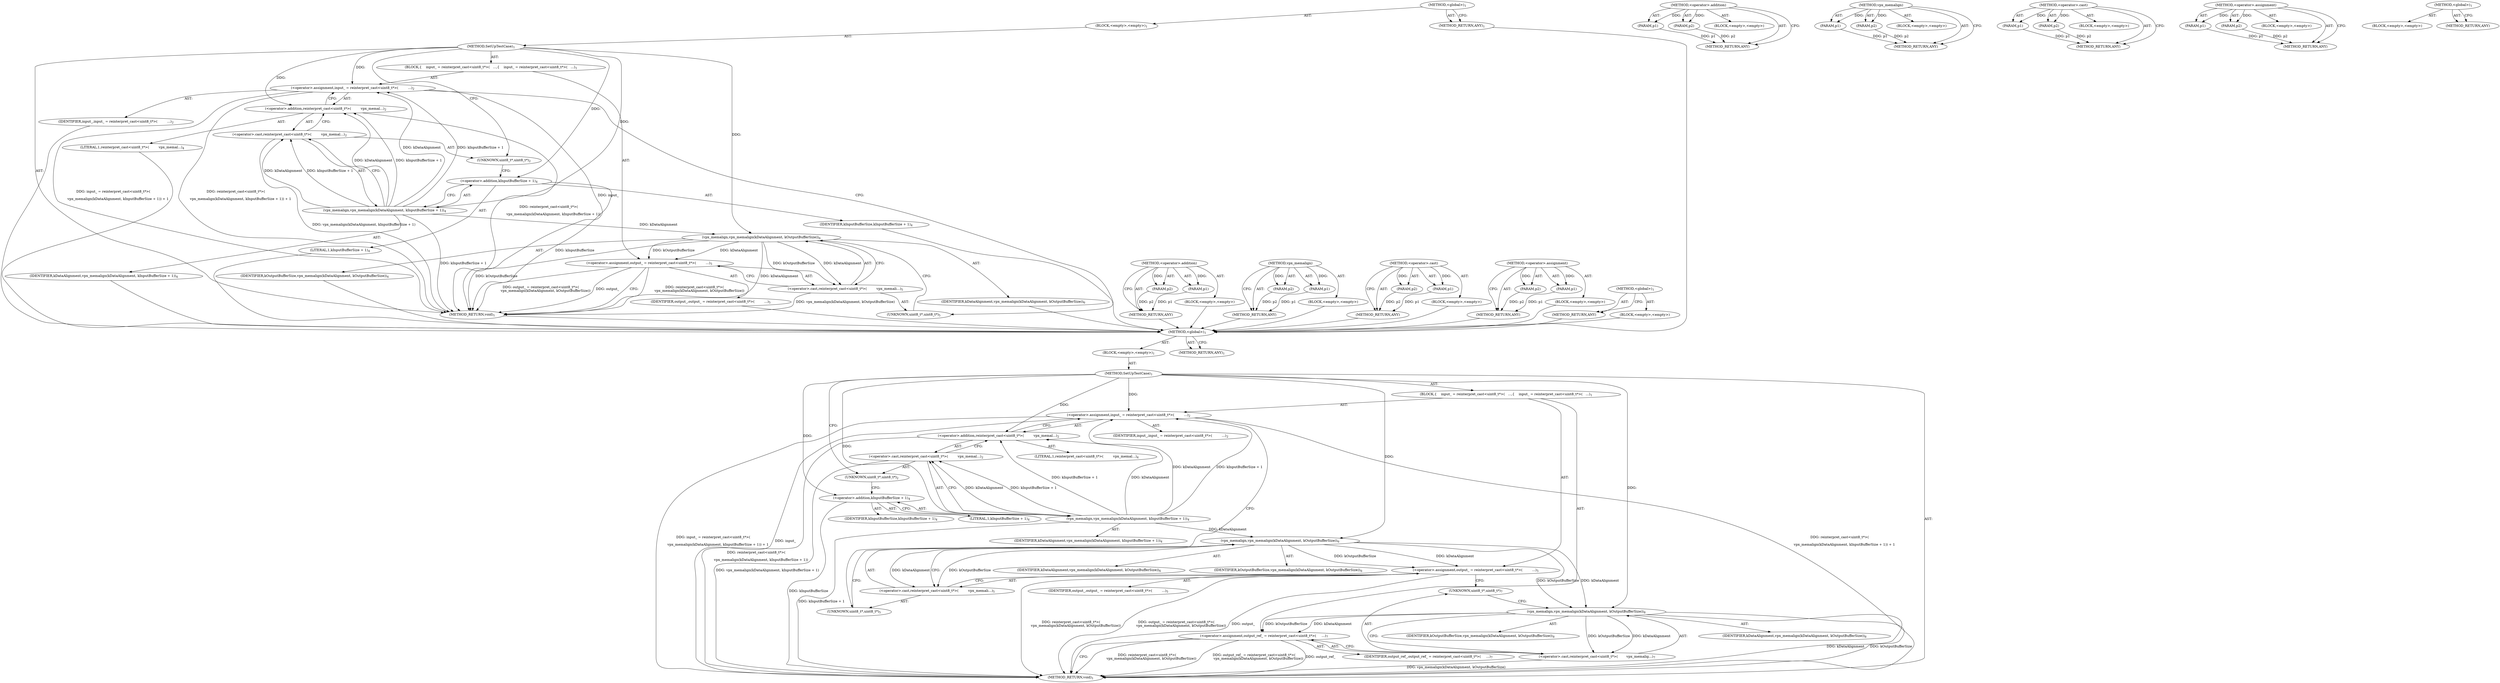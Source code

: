 digraph "&lt;global&gt;" {
vulnerable_6 [label=<(METHOD,&lt;global&gt;)<SUB>1</SUB>>];
vulnerable_7 [label=<(BLOCK,&lt;empty&gt;,&lt;empty&gt;)<SUB>1</SUB>>];
vulnerable_8 [label=<(METHOD,SetUpTestCase)<SUB>1</SUB>>];
vulnerable_9 [label=<(BLOCK,{
    input_ = reinterpret_cast&lt;uint8_t*&gt;(

   ...,{
    input_ = reinterpret_cast&lt;uint8_t*&gt;(

   ...)<SUB>1</SUB>>];
vulnerable_10 [label=<(&lt;operator&gt;.assignment,input_ = reinterpret_cast&lt;uint8_t*&gt;(

         ...)<SUB>2</SUB>>];
vulnerable_11 [label=<(IDENTIFIER,input_,input_ = reinterpret_cast&lt;uint8_t*&gt;(

         ...)<SUB>2</SUB>>];
vulnerable_12 [label=<(&lt;operator&gt;.addition,reinterpret_cast&lt;uint8_t*&gt;(

         vpx_memal...)<SUB>2</SUB>>];
vulnerable_13 [label=<(&lt;operator&gt;.cast,reinterpret_cast&lt;uint8_t*&gt;(

         vpx_memal...)<SUB>2</SUB>>];
vulnerable_14 [label=<(UNKNOWN,uint8_t*,uint8_t*)<SUB>2</SUB>>];
vulnerable_15 [label=<(vpx_memalign,vpx_memalign(kDataAlignment, kInputBufferSize + 1))<SUB>4</SUB>>];
vulnerable_16 [label=<(IDENTIFIER,kDataAlignment,vpx_memalign(kDataAlignment, kInputBufferSize + 1))<SUB>4</SUB>>];
vulnerable_17 [label=<(&lt;operator&gt;.addition,kInputBufferSize + 1)<SUB>4</SUB>>];
vulnerable_18 [label=<(IDENTIFIER,kInputBufferSize,kInputBufferSize + 1)<SUB>4</SUB>>];
vulnerable_19 [label=<(LITERAL,1,kInputBufferSize + 1)<SUB>4</SUB>>];
vulnerable_20 [label=<(LITERAL,1,reinterpret_cast&lt;uint8_t*&gt;(

         vpx_memal...)<SUB>4</SUB>>];
vulnerable_21 [label=<(&lt;operator&gt;.assignment,output_ = reinterpret_cast&lt;uint8_t*&gt;(
         ...)<SUB>5</SUB>>];
vulnerable_22 [label=<(IDENTIFIER,output_,output_ = reinterpret_cast&lt;uint8_t*&gt;(
         ...)<SUB>5</SUB>>];
vulnerable_23 [label=<(&lt;operator&gt;.cast,reinterpret_cast&lt;uint8_t*&gt;(
         vpx_memali...)<SUB>5</SUB>>];
vulnerable_24 [label=<(UNKNOWN,uint8_t*,uint8_t*)<SUB>5</SUB>>];
vulnerable_25 [label=<(vpx_memalign,vpx_memalign(kDataAlignment, kOutputBufferSize))<SUB>6</SUB>>];
vulnerable_26 [label=<(IDENTIFIER,kDataAlignment,vpx_memalign(kDataAlignment, kOutputBufferSize))<SUB>6</SUB>>];
vulnerable_27 [label=<(IDENTIFIER,kOutputBufferSize,vpx_memalign(kDataAlignment, kOutputBufferSize))<SUB>6</SUB>>];
vulnerable_28 [label=<(METHOD_RETURN,void)<SUB>1</SUB>>];
vulnerable_30 [label=<(METHOD_RETURN,ANY)<SUB>1</SUB>>];
vulnerable_50 [label=<(METHOD,&lt;operator&gt;.addition)>];
vulnerable_51 [label=<(PARAM,p1)>];
vulnerable_52 [label=<(PARAM,p2)>];
vulnerable_53 [label=<(BLOCK,&lt;empty&gt;,&lt;empty&gt;)>];
vulnerable_54 [label=<(METHOD_RETURN,ANY)>];
vulnerable_60 [label=<(METHOD,vpx_memalign)>];
vulnerable_61 [label=<(PARAM,p1)>];
vulnerable_62 [label=<(PARAM,p2)>];
vulnerable_63 [label=<(BLOCK,&lt;empty&gt;,&lt;empty&gt;)>];
vulnerable_64 [label=<(METHOD_RETURN,ANY)>];
vulnerable_55 [label=<(METHOD,&lt;operator&gt;.cast)>];
vulnerable_56 [label=<(PARAM,p1)>];
vulnerable_57 [label=<(PARAM,p2)>];
vulnerable_58 [label=<(BLOCK,&lt;empty&gt;,&lt;empty&gt;)>];
vulnerable_59 [label=<(METHOD_RETURN,ANY)>];
vulnerable_45 [label=<(METHOD,&lt;operator&gt;.assignment)>];
vulnerable_46 [label=<(PARAM,p1)>];
vulnerable_47 [label=<(PARAM,p2)>];
vulnerable_48 [label=<(BLOCK,&lt;empty&gt;,&lt;empty&gt;)>];
vulnerable_49 [label=<(METHOD_RETURN,ANY)>];
vulnerable_39 [label=<(METHOD,&lt;global&gt;)<SUB>1</SUB>>];
vulnerable_40 [label=<(BLOCK,&lt;empty&gt;,&lt;empty&gt;)>];
vulnerable_41 [label=<(METHOD_RETURN,ANY)>];
fixed_6 [label=<(METHOD,&lt;global&gt;)<SUB>1</SUB>>];
fixed_7 [label=<(BLOCK,&lt;empty&gt;,&lt;empty&gt;)<SUB>1</SUB>>];
fixed_8 [label=<(METHOD,SetUpTestCase)<SUB>1</SUB>>];
fixed_9 [label=<(BLOCK,{
    input_ = reinterpret_cast&lt;uint8_t*&gt;(

   ...,{
    input_ = reinterpret_cast&lt;uint8_t*&gt;(

   ...)<SUB>1</SUB>>];
fixed_10 [label=<(&lt;operator&gt;.assignment,input_ = reinterpret_cast&lt;uint8_t*&gt;(

         ...)<SUB>2</SUB>>];
fixed_11 [label=<(IDENTIFIER,input_,input_ = reinterpret_cast&lt;uint8_t*&gt;(

         ...)<SUB>2</SUB>>];
fixed_12 [label=<(&lt;operator&gt;.addition,reinterpret_cast&lt;uint8_t*&gt;(

         vpx_memal...)<SUB>2</SUB>>];
fixed_13 [label=<(&lt;operator&gt;.cast,reinterpret_cast&lt;uint8_t*&gt;(

         vpx_memal...)<SUB>2</SUB>>];
fixed_14 [label=<(UNKNOWN,uint8_t*,uint8_t*)<SUB>2</SUB>>];
fixed_15 [label=<(vpx_memalign,vpx_memalign(kDataAlignment, kInputBufferSize + 1))<SUB>4</SUB>>];
fixed_16 [label=<(IDENTIFIER,kDataAlignment,vpx_memalign(kDataAlignment, kInputBufferSize + 1))<SUB>4</SUB>>];
fixed_17 [label=<(&lt;operator&gt;.addition,kInputBufferSize + 1)<SUB>4</SUB>>];
fixed_18 [label=<(IDENTIFIER,kInputBufferSize,kInputBufferSize + 1)<SUB>4</SUB>>];
fixed_19 [label=<(LITERAL,1,kInputBufferSize + 1)<SUB>4</SUB>>];
fixed_20 [label=<(LITERAL,1,reinterpret_cast&lt;uint8_t*&gt;(

         vpx_memal...)<SUB>4</SUB>>];
fixed_21 [label=<(&lt;operator&gt;.assignment,output_ = reinterpret_cast&lt;uint8_t*&gt;(
         ...)<SUB>5</SUB>>];
fixed_22 [label=<(IDENTIFIER,output_,output_ = reinterpret_cast&lt;uint8_t*&gt;(
         ...)<SUB>5</SUB>>];
fixed_23 [label=<(&lt;operator&gt;.cast,reinterpret_cast&lt;uint8_t*&gt;(
         vpx_memali...)<SUB>5</SUB>>];
fixed_24 [label=<(UNKNOWN,uint8_t*,uint8_t*)<SUB>5</SUB>>];
fixed_25 [label=<(vpx_memalign,vpx_memalign(kDataAlignment, kOutputBufferSize))<SUB>6</SUB>>];
fixed_26 [label=<(IDENTIFIER,kDataAlignment,vpx_memalign(kDataAlignment, kOutputBufferSize))<SUB>6</SUB>>];
fixed_27 [label=<(IDENTIFIER,kOutputBufferSize,vpx_memalign(kDataAlignment, kOutputBufferSize))<SUB>6</SUB>>];
fixed_28 [label=<(&lt;operator&gt;.assignment,output_ref_ = reinterpret_cast&lt;uint8_t*&gt;(
     ...)<SUB>7</SUB>>];
fixed_29 [label=<(IDENTIFIER,output_ref_,output_ref_ = reinterpret_cast&lt;uint8_t*&gt;(
     ...)<SUB>7</SUB>>];
fixed_30 [label=<(&lt;operator&gt;.cast,reinterpret_cast&lt;uint8_t*&gt;(
        vpx_memalig...)<SUB>7</SUB>>];
fixed_31 [label=<(UNKNOWN,uint8_t*,uint8_t*)<SUB>7</SUB>>];
fixed_32 [label=<(vpx_memalign,vpx_memalign(kDataAlignment, kOutputBufferSize))<SUB>8</SUB>>];
fixed_33 [label=<(IDENTIFIER,kDataAlignment,vpx_memalign(kDataAlignment, kOutputBufferSize))<SUB>8</SUB>>];
fixed_34 [label=<(IDENTIFIER,kOutputBufferSize,vpx_memalign(kDataAlignment, kOutputBufferSize))<SUB>8</SUB>>];
fixed_35 [label=<(METHOD_RETURN,void)<SUB>1</SUB>>];
fixed_37 [label=<(METHOD_RETURN,ANY)<SUB>1</SUB>>];
fixed_57 [label=<(METHOD,&lt;operator&gt;.addition)>];
fixed_58 [label=<(PARAM,p1)>];
fixed_59 [label=<(PARAM,p2)>];
fixed_60 [label=<(BLOCK,&lt;empty&gt;,&lt;empty&gt;)>];
fixed_61 [label=<(METHOD_RETURN,ANY)>];
fixed_67 [label=<(METHOD,vpx_memalign)>];
fixed_68 [label=<(PARAM,p1)>];
fixed_69 [label=<(PARAM,p2)>];
fixed_70 [label=<(BLOCK,&lt;empty&gt;,&lt;empty&gt;)>];
fixed_71 [label=<(METHOD_RETURN,ANY)>];
fixed_62 [label=<(METHOD,&lt;operator&gt;.cast)>];
fixed_63 [label=<(PARAM,p1)>];
fixed_64 [label=<(PARAM,p2)>];
fixed_65 [label=<(BLOCK,&lt;empty&gt;,&lt;empty&gt;)>];
fixed_66 [label=<(METHOD_RETURN,ANY)>];
fixed_52 [label=<(METHOD,&lt;operator&gt;.assignment)>];
fixed_53 [label=<(PARAM,p1)>];
fixed_54 [label=<(PARAM,p2)>];
fixed_55 [label=<(BLOCK,&lt;empty&gt;,&lt;empty&gt;)>];
fixed_56 [label=<(METHOD_RETURN,ANY)>];
fixed_46 [label=<(METHOD,&lt;global&gt;)<SUB>1</SUB>>];
fixed_47 [label=<(BLOCK,&lt;empty&gt;,&lt;empty&gt;)>];
fixed_48 [label=<(METHOD_RETURN,ANY)>];
vulnerable_6 -> vulnerable_7  [key=0, label="AST: "];
vulnerable_6 -> vulnerable_30  [key=0, label="AST: "];
vulnerable_6 -> vulnerable_30  [key=1, label="CFG: "];
vulnerable_7 -> vulnerable_8  [key=0, label="AST: "];
vulnerable_8 -> vulnerable_9  [key=0, label="AST: "];
vulnerable_8 -> vulnerable_28  [key=0, label="AST: "];
vulnerable_8 -> vulnerable_14  [key=0, label="CFG: "];
vulnerable_8 -> vulnerable_10  [key=0, label="DDG: "];
vulnerable_8 -> vulnerable_12  [key=0, label="DDG: "];
vulnerable_8 -> vulnerable_25  [key=0, label="DDG: "];
vulnerable_8 -> vulnerable_15  [key=0, label="DDG: "];
vulnerable_8 -> vulnerable_17  [key=0, label="DDG: "];
vulnerable_9 -> vulnerable_10  [key=0, label="AST: "];
vulnerable_9 -> vulnerable_21  [key=0, label="AST: "];
vulnerable_10 -> vulnerable_11  [key=0, label="AST: "];
vulnerable_10 -> vulnerable_12  [key=0, label="AST: "];
vulnerable_10 -> vulnerable_24  [key=0, label="CFG: "];
vulnerable_10 -> vulnerable_28  [key=0, label="DDG: reinterpret_cast&lt;uint8_t*&gt;(

         vpx_memalign(kDataAlignment, kInputBufferSize + 1)) + 1"];
vulnerable_10 -> vulnerable_28  [key=1, label="DDG: input_ = reinterpret_cast&lt;uint8_t*&gt;(

         vpx_memalign(kDataAlignment, kInputBufferSize + 1)) + 1"];
vulnerable_10 -> vulnerable_28  [key=2, label="DDG: input_"];
vulnerable_11 -> fixed_6  [key=0];
vulnerable_12 -> vulnerable_13  [key=0, label="AST: "];
vulnerable_12 -> vulnerable_20  [key=0, label="AST: "];
vulnerable_12 -> vulnerable_10  [key=0, label="CFG: "];
vulnerable_12 -> vulnerable_28  [key=0, label="DDG: reinterpret_cast&lt;uint8_t*&gt;(

         vpx_memalign(kDataAlignment, kInputBufferSize + 1))"];
vulnerable_13 -> vulnerable_14  [key=0, label="AST: "];
vulnerable_13 -> vulnerable_15  [key=0, label="AST: "];
vulnerable_13 -> vulnerable_12  [key=0, label="CFG: "];
vulnerable_13 -> vulnerable_28  [key=0, label="DDG: vpx_memalign(kDataAlignment, kInputBufferSize + 1)"];
vulnerable_14 -> vulnerable_17  [key=0, label="CFG: "];
vulnerable_15 -> vulnerable_16  [key=0, label="AST: "];
vulnerable_15 -> vulnerable_17  [key=0, label="AST: "];
vulnerable_15 -> vulnerable_13  [key=0, label="CFG: "];
vulnerable_15 -> vulnerable_13  [key=1, label="DDG: kDataAlignment"];
vulnerable_15 -> vulnerable_13  [key=2, label="DDG: kInputBufferSize + 1"];
vulnerable_15 -> vulnerable_28  [key=0, label="DDG: kInputBufferSize + 1"];
vulnerable_15 -> vulnerable_10  [key=0, label="DDG: kDataAlignment"];
vulnerable_15 -> vulnerable_10  [key=1, label="DDG: kInputBufferSize + 1"];
vulnerable_15 -> vulnerable_12  [key=0, label="DDG: kDataAlignment"];
vulnerable_15 -> vulnerable_12  [key=1, label="DDG: kInputBufferSize + 1"];
vulnerable_15 -> vulnerable_25  [key=0, label="DDG: kDataAlignment"];
vulnerable_16 -> fixed_6  [key=0];
vulnerable_17 -> vulnerable_18  [key=0, label="AST: "];
vulnerable_17 -> vulnerable_19  [key=0, label="AST: "];
vulnerable_17 -> vulnerable_15  [key=0, label="CFG: "];
vulnerable_17 -> vulnerable_28  [key=0, label="DDG: kInputBufferSize"];
vulnerable_18 -> fixed_6  [key=0];
vulnerable_19 -> fixed_6  [key=0];
vulnerable_20 -> fixed_6  [key=0];
vulnerable_21 -> vulnerable_22  [key=0, label="AST: "];
vulnerable_21 -> vulnerable_23  [key=0, label="AST: "];
vulnerable_21 -> vulnerable_28  [key=0, label="CFG: "];
vulnerable_21 -> vulnerable_28  [key=1, label="DDG: reinterpret_cast&lt;uint8_t*&gt;(
         vpx_memalign(kDataAlignment, kOutputBufferSize))"];
vulnerable_21 -> vulnerable_28  [key=2, label="DDG: output_ = reinterpret_cast&lt;uint8_t*&gt;(
         vpx_memalign(kDataAlignment, kOutputBufferSize))"];
vulnerable_21 -> vulnerable_28  [key=3, label="DDG: output_"];
vulnerable_22 -> fixed_6  [key=0];
vulnerable_23 -> vulnerable_24  [key=0, label="AST: "];
vulnerable_23 -> vulnerable_25  [key=0, label="AST: "];
vulnerable_23 -> vulnerable_21  [key=0, label="CFG: "];
vulnerable_23 -> vulnerable_28  [key=0, label="DDG: vpx_memalign(kDataAlignment, kOutputBufferSize)"];
vulnerable_24 -> vulnerable_25  [key=0, label="CFG: "];
vulnerable_25 -> vulnerable_26  [key=0, label="AST: "];
vulnerable_25 -> vulnerable_27  [key=0, label="AST: "];
vulnerable_25 -> vulnerable_23  [key=0, label="CFG: "];
vulnerable_25 -> vulnerable_23  [key=1, label="DDG: kDataAlignment"];
vulnerable_25 -> vulnerable_23  [key=2, label="DDG: kOutputBufferSize"];
vulnerable_25 -> vulnerable_28  [key=0, label="DDG: kDataAlignment"];
vulnerable_25 -> vulnerable_28  [key=1, label="DDG: kOutputBufferSize"];
vulnerable_25 -> vulnerable_21  [key=0, label="DDG: kDataAlignment"];
vulnerable_25 -> vulnerable_21  [key=1, label="DDG: kOutputBufferSize"];
vulnerable_26 -> fixed_6  [key=0];
vulnerable_27 -> fixed_6  [key=0];
vulnerable_28 -> fixed_6  [key=0];
vulnerable_30 -> fixed_6  [key=0];
vulnerable_50 -> vulnerable_51  [key=0, label="AST: "];
vulnerable_50 -> vulnerable_51  [key=1, label="DDG: "];
vulnerable_50 -> vulnerable_53  [key=0, label="AST: "];
vulnerable_50 -> vulnerable_52  [key=0, label="AST: "];
vulnerable_50 -> vulnerable_52  [key=1, label="DDG: "];
vulnerable_50 -> vulnerable_54  [key=0, label="AST: "];
vulnerable_50 -> vulnerable_54  [key=1, label="CFG: "];
vulnerable_51 -> vulnerable_54  [key=0, label="DDG: p1"];
vulnerable_52 -> vulnerable_54  [key=0, label="DDG: p2"];
vulnerable_53 -> fixed_6  [key=0];
vulnerable_54 -> fixed_6  [key=0];
vulnerable_60 -> vulnerable_61  [key=0, label="AST: "];
vulnerable_60 -> vulnerable_61  [key=1, label="DDG: "];
vulnerable_60 -> vulnerable_63  [key=0, label="AST: "];
vulnerable_60 -> vulnerable_62  [key=0, label="AST: "];
vulnerable_60 -> vulnerable_62  [key=1, label="DDG: "];
vulnerable_60 -> vulnerable_64  [key=0, label="AST: "];
vulnerable_60 -> vulnerable_64  [key=1, label="CFG: "];
vulnerable_61 -> vulnerable_64  [key=0, label="DDG: p1"];
vulnerable_62 -> vulnerable_64  [key=0, label="DDG: p2"];
vulnerable_63 -> fixed_6  [key=0];
vulnerable_64 -> fixed_6  [key=0];
vulnerable_55 -> vulnerable_56  [key=0, label="AST: "];
vulnerable_55 -> vulnerable_56  [key=1, label="DDG: "];
vulnerable_55 -> vulnerable_58  [key=0, label="AST: "];
vulnerable_55 -> vulnerable_57  [key=0, label="AST: "];
vulnerable_55 -> vulnerable_57  [key=1, label="DDG: "];
vulnerable_55 -> vulnerable_59  [key=0, label="AST: "];
vulnerable_55 -> vulnerable_59  [key=1, label="CFG: "];
vulnerable_56 -> vulnerable_59  [key=0, label="DDG: p1"];
vulnerable_57 -> vulnerable_59  [key=0, label="DDG: p2"];
vulnerable_58 -> fixed_6  [key=0];
vulnerable_59 -> fixed_6  [key=0];
vulnerable_45 -> vulnerable_46  [key=0, label="AST: "];
vulnerable_45 -> vulnerable_46  [key=1, label="DDG: "];
vulnerable_45 -> vulnerable_48  [key=0, label="AST: "];
vulnerable_45 -> vulnerable_47  [key=0, label="AST: "];
vulnerable_45 -> vulnerable_47  [key=1, label="DDG: "];
vulnerable_45 -> vulnerable_49  [key=0, label="AST: "];
vulnerable_45 -> vulnerable_49  [key=1, label="CFG: "];
vulnerable_46 -> vulnerable_49  [key=0, label="DDG: p1"];
vulnerable_47 -> vulnerable_49  [key=0, label="DDG: p2"];
vulnerable_48 -> fixed_6  [key=0];
vulnerable_49 -> fixed_6  [key=0];
vulnerable_39 -> vulnerable_40  [key=0, label="AST: "];
vulnerable_39 -> vulnerable_41  [key=0, label="AST: "];
vulnerable_39 -> vulnerable_41  [key=1, label="CFG: "];
vulnerable_40 -> fixed_6  [key=0];
vulnerable_41 -> fixed_6  [key=0];
fixed_6 -> fixed_7  [key=0, label="AST: "];
fixed_6 -> fixed_37  [key=0, label="AST: "];
fixed_6 -> fixed_37  [key=1, label="CFG: "];
fixed_7 -> fixed_8  [key=0, label="AST: "];
fixed_8 -> fixed_9  [key=0, label="AST: "];
fixed_8 -> fixed_35  [key=0, label="AST: "];
fixed_8 -> fixed_14  [key=0, label="CFG: "];
fixed_8 -> fixed_10  [key=0, label="DDG: "];
fixed_8 -> fixed_12  [key=0, label="DDG: "];
fixed_8 -> fixed_25  [key=0, label="DDG: "];
fixed_8 -> fixed_32  [key=0, label="DDG: "];
fixed_8 -> fixed_15  [key=0, label="DDG: "];
fixed_8 -> fixed_17  [key=0, label="DDG: "];
fixed_9 -> fixed_10  [key=0, label="AST: "];
fixed_9 -> fixed_21  [key=0, label="AST: "];
fixed_9 -> fixed_28  [key=0, label="AST: "];
fixed_10 -> fixed_11  [key=0, label="AST: "];
fixed_10 -> fixed_12  [key=0, label="AST: "];
fixed_10 -> fixed_24  [key=0, label="CFG: "];
fixed_10 -> fixed_35  [key=0, label="DDG: reinterpret_cast&lt;uint8_t*&gt;(

         vpx_memalign(kDataAlignment, kInputBufferSize + 1)) + 1"];
fixed_10 -> fixed_35  [key=1, label="DDG: input_ = reinterpret_cast&lt;uint8_t*&gt;(

         vpx_memalign(kDataAlignment, kInputBufferSize + 1)) + 1"];
fixed_10 -> fixed_35  [key=2, label="DDG: input_"];
fixed_12 -> fixed_13  [key=0, label="AST: "];
fixed_12 -> fixed_20  [key=0, label="AST: "];
fixed_12 -> fixed_10  [key=0, label="CFG: "];
fixed_12 -> fixed_35  [key=0, label="DDG: reinterpret_cast&lt;uint8_t*&gt;(

         vpx_memalign(kDataAlignment, kInputBufferSize + 1))"];
fixed_13 -> fixed_14  [key=0, label="AST: "];
fixed_13 -> fixed_15  [key=0, label="AST: "];
fixed_13 -> fixed_12  [key=0, label="CFG: "];
fixed_13 -> fixed_35  [key=0, label="DDG: vpx_memalign(kDataAlignment, kInputBufferSize + 1)"];
fixed_14 -> fixed_17  [key=0, label="CFG: "];
fixed_15 -> fixed_16  [key=0, label="AST: "];
fixed_15 -> fixed_17  [key=0, label="AST: "];
fixed_15 -> fixed_13  [key=0, label="CFG: "];
fixed_15 -> fixed_13  [key=1, label="DDG: kDataAlignment"];
fixed_15 -> fixed_13  [key=2, label="DDG: kInputBufferSize + 1"];
fixed_15 -> fixed_35  [key=0, label="DDG: kInputBufferSize + 1"];
fixed_15 -> fixed_10  [key=0, label="DDG: kDataAlignment"];
fixed_15 -> fixed_10  [key=1, label="DDG: kInputBufferSize + 1"];
fixed_15 -> fixed_12  [key=0, label="DDG: kDataAlignment"];
fixed_15 -> fixed_12  [key=1, label="DDG: kInputBufferSize + 1"];
fixed_15 -> fixed_25  [key=0, label="DDG: kDataAlignment"];
fixed_17 -> fixed_18  [key=0, label="AST: "];
fixed_17 -> fixed_19  [key=0, label="AST: "];
fixed_17 -> fixed_15  [key=0, label="CFG: "];
fixed_17 -> fixed_35  [key=0, label="DDG: kInputBufferSize"];
fixed_21 -> fixed_22  [key=0, label="AST: "];
fixed_21 -> fixed_23  [key=0, label="AST: "];
fixed_21 -> fixed_31  [key=0, label="CFG: "];
fixed_21 -> fixed_35  [key=0, label="DDG: reinterpret_cast&lt;uint8_t*&gt;(
         vpx_memalign(kDataAlignment, kOutputBufferSize))"];
fixed_21 -> fixed_35  [key=1, label="DDG: output_ = reinterpret_cast&lt;uint8_t*&gt;(
         vpx_memalign(kDataAlignment, kOutputBufferSize))"];
fixed_21 -> fixed_35  [key=2, label="DDG: output_"];
fixed_23 -> fixed_24  [key=0, label="AST: "];
fixed_23 -> fixed_25  [key=0, label="AST: "];
fixed_23 -> fixed_21  [key=0, label="CFG: "];
fixed_24 -> fixed_25  [key=0, label="CFG: "];
fixed_25 -> fixed_26  [key=0, label="AST: "];
fixed_25 -> fixed_27  [key=0, label="AST: "];
fixed_25 -> fixed_23  [key=0, label="CFG: "];
fixed_25 -> fixed_23  [key=1, label="DDG: kDataAlignment"];
fixed_25 -> fixed_23  [key=2, label="DDG: kOutputBufferSize"];
fixed_25 -> fixed_21  [key=0, label="DDG: kDataAlignment"];
fixed_25 -> fixed_21  [key=1, label="DDG: kOutputBufferSize"];
fixed_25 -> fixed_32  [key=0, label="DDG: kDataAlignment"];
fixed_25 -> fixed_32  [key=1, label="DDG: kOutputBufferSize"];
fixed_28 -> fixed_29  [key=0, label="AST: "];
fixed_28 -> fixed_30  [key=0, label="AST: "];
fixed_28 -> fixed_35  [key=0, label="CFG: "];
fixed_28 -> fixed_35  [key=1, label="DDG: reinterpret_cast&lt;uint8_t*&gt;(
        vpx_memalign(kDataAlignment, kOutputBufferSize))"];
fixed_28 -> fixed_35  [key=2, label="DDG: output_ref_ = reinterpret_cast&lt;uint8_t*&gt;(
        vpx_memalign(kDataAlignment, kOutputBufferSize))"];
fixed_28 -> fixed_35  [key=3, label="DDG: output_ref_"];
fixed_30 -> fixed_31  [key=0, label="AST: "];
fixed_30 -> fixed_32  [key=0, label="AST: "];
fixed_30 -> fixed_28  [key=0, label="CFG: "];
fixed_30 -> fixed_35  [key=0, label="DDG: vpx_memalign(kDataAlignment, kOutputBufferSize)"];
fixed_31 -> fixed_32  [key=0, label="CFG: "];
fixed_32 -> fixed_33  [key=0, label="AST: "];
fixed_32 -> fixed_34  [key=0, label="AST: "];
fixed_32 -> fixed_30  [key=0, label="CFG: "];
fixed_32 -> fixed_30  [key=1, label="DDG: kDataAlignment"];
fixed_32 -> fixed_30  [key=2, label="DDG: kOutputBufferSize"];
fixed_32 -> fixed_35  [key=0, label="DDG: kDataAlignment"];
fixed_32 -> fixed_35  [key=1, label="DDG: kOutputBufferSize"];
fixed_32 -> fixed_28  [key=0, label="DDG: kDataAlignment"];
fixed_32 -> fixed_28  [key=1, label="DDG: kOutputBufferSize"];
fixed_57 -> fixed_58  [key=0, label="AST: "];
fixed_57 -> fixed_58  [key=1, label="DDG: "];
fixed_57 -> fixed_60  [key=0, label="AST: "];
fixed_57 -> fixed_59  [key=0, label="AST: "];
fixed_57 -> fixed_59  [key=1, label="DDG: "];
fixed_57 -> fixed_61  [key=0, label="AST: "];
fixed_57 -> fixed_61  [key=1, label="CFG: "];
fixed_58 -> fixed_61  [key=0, label="DDG: p1"];
fixed_59 -> fixed_61  [key=0, label="DDG: p2"];
fixed_67 -> fixed_68  [key=0, label="AST: "];
fixed_67 -> fixed_68  [key=1, label="DDG: "];
fixed_67 -> fixed_70  [key=0, label="AST: "];
fixed_67 -> fixed_69  [key=0, label="AST: "];
fixed_67 -> fixed_69  [key=1, label="DDG: "];
fixed_67 -> fixed_71  [key=0, label="AST: "];
fixed_67 -> fixed_71  [key=1, label="CFG: "];
fixed_68 -> fixed_71  [key=0, label="DDG: p1"];
fixed_69 -> fixed_71  [key=0, label="DDG: p2"];
fixed_62 -> fixed_63  [key=0, label="AST: "];
fixed_62 -> fixed_63  [key=1, label="DDG: "];
fixed_62 -> fixed_65  [key=0, label="AST: "];
fixed_62 -> fixed_64  [key=0, label="AST: "];
fixed_62 -> fixed_64  [key=1, label="DDG: "];
fixed_62 -> fixed_66  [key=0, label="AST: "];
fixed_62 -> fixed_66  [key=1, label="CFG: "];
fixed_63 -> fixed_66  [key=0, label="DDG: p1"];
fixed_64 -> fixed_66  [key=0, label="DDG: p2"];
fixed_52 -> fixed_53  [key=0, label="AST: "];
fixed_52 -> fixed_53  [key=1, label="DDG: "];
fixed_52 -> fixed_55  [key=0, label="AST: "];
fixed_52 -> fixed_54  [key=0, label="AST: "];
fixed_52 -> fixed_54  [key=1, label="DDG: "];
fixed_52 -> fixed_56  [key=0, label="AST: "];
fixed_52 -> fixed_56  [key=1, label="CFG: "];
fixed_53 -> fixed_56  [key=0, label="DDG: p1"];
fixed_54 -> fixed_56  [key=0, label="DDG: p2"];
fixed_46 -> fixed_47  [key=0, label="AST: "];
fixed_46 -> fixed_48  [key=0, label="AST: "];
fixed_46 -> fixed_48  [key=1, label="CFG: "];
}
